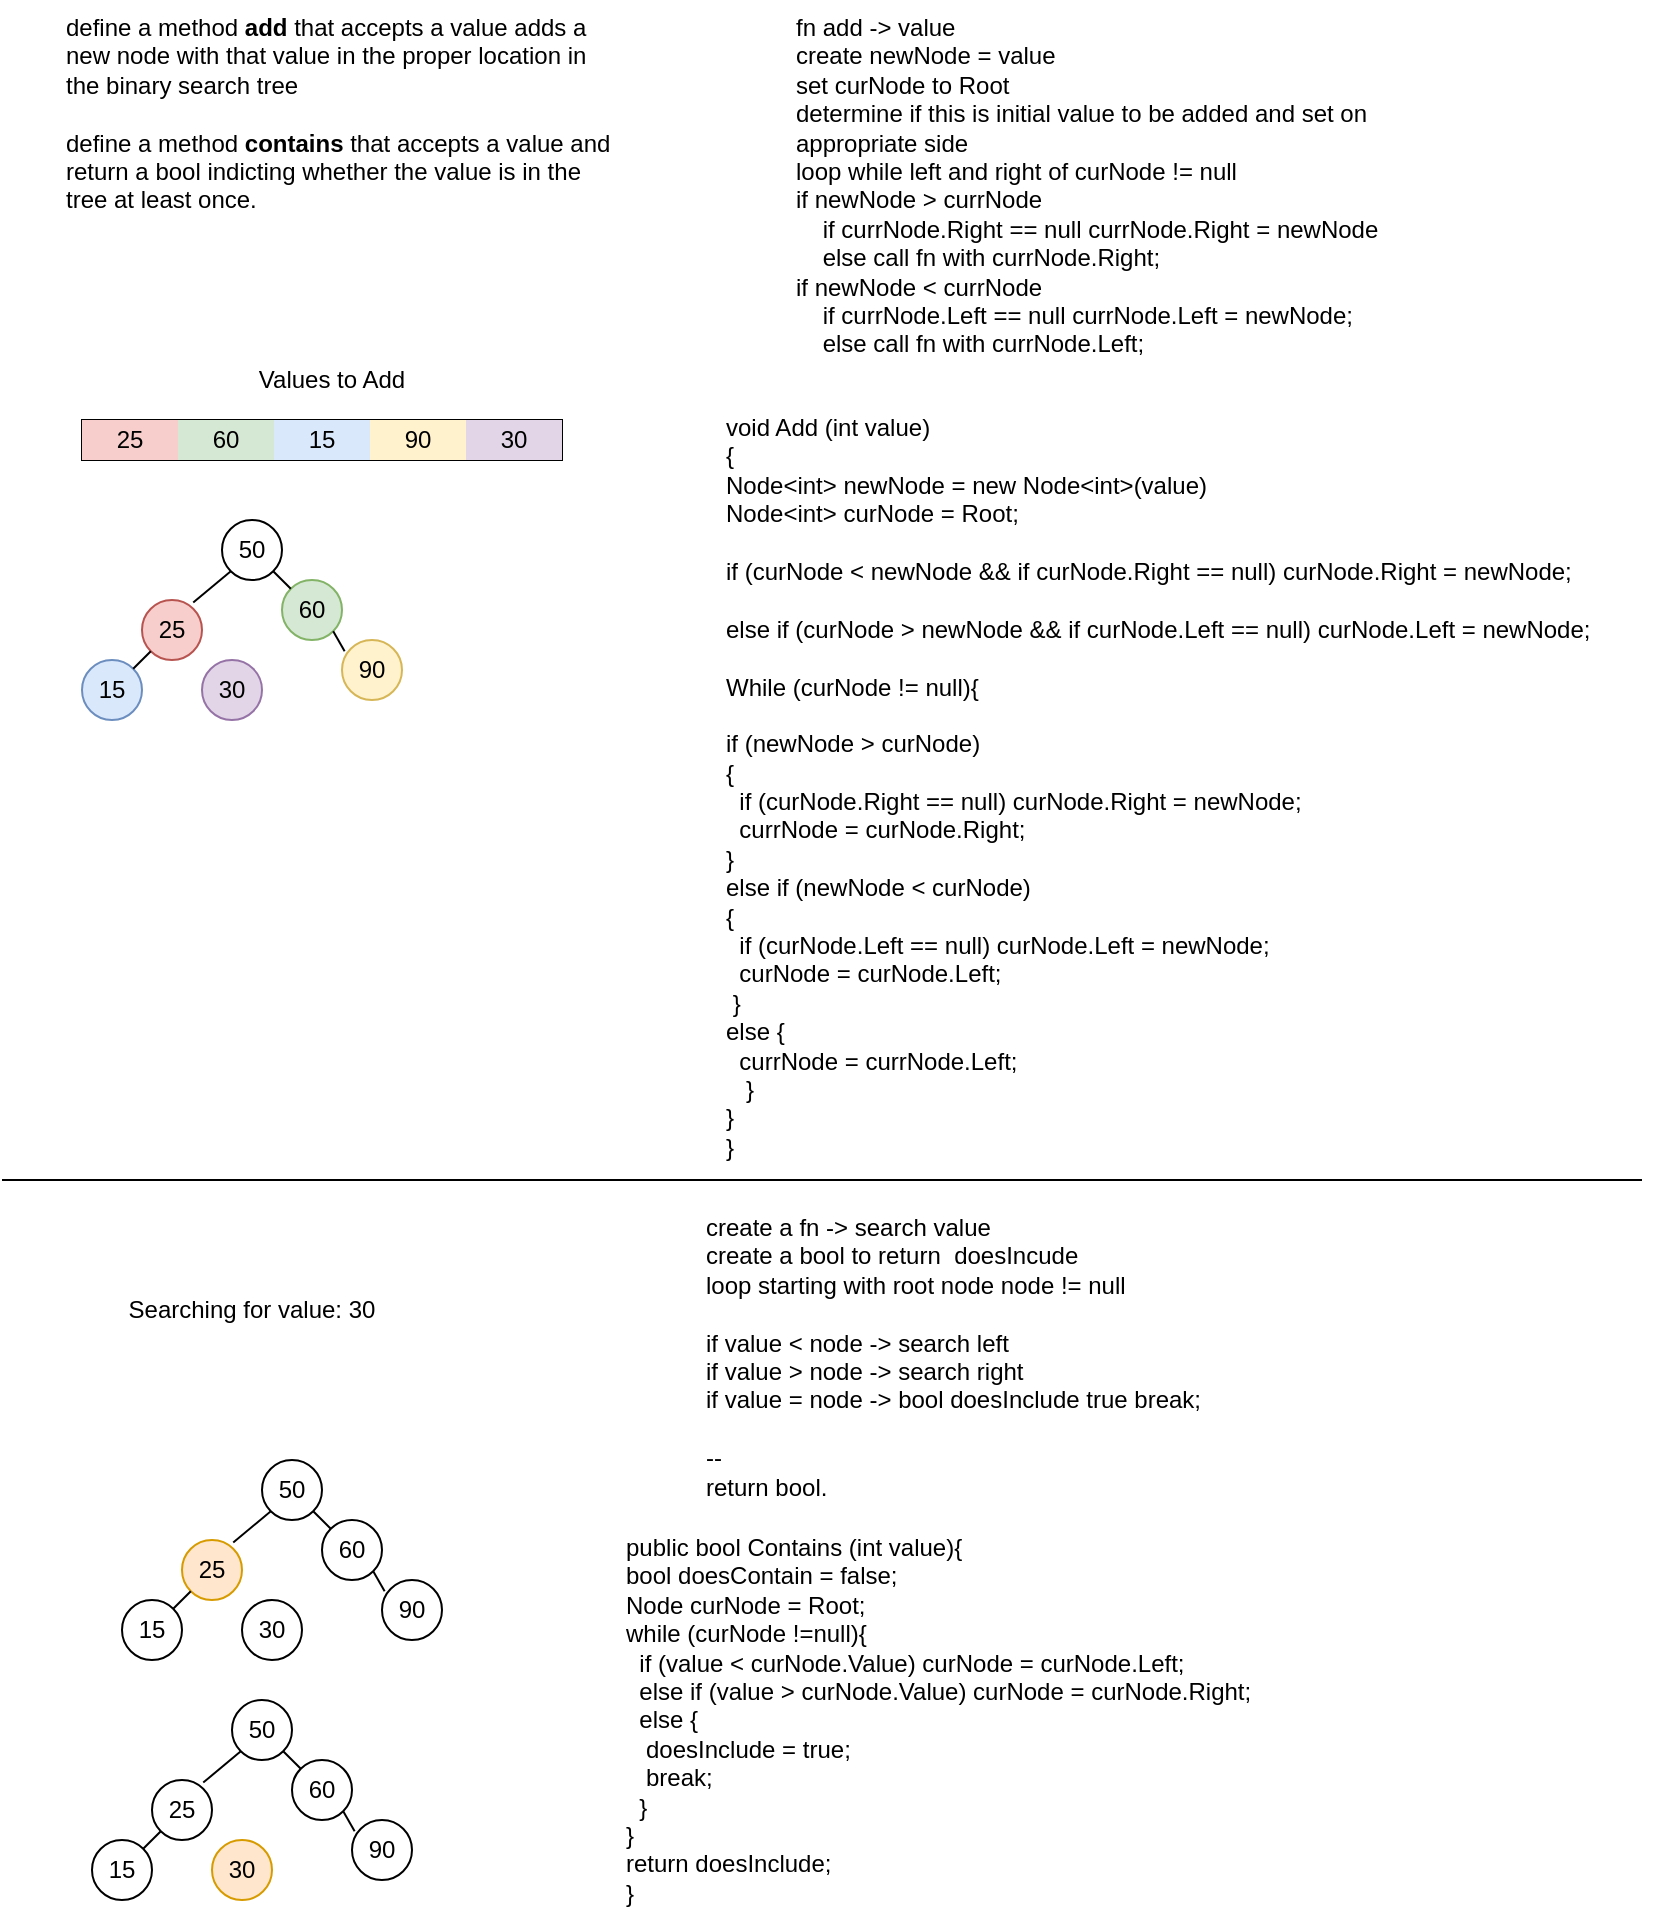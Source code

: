 <mxfile version="13.7.9" type="device"><diagram id="yNd3Uw_cvNOK8IfUPplS" name="Page-1"><mxGraphModel dx="813" dy="538" grid="1" gridSize="10" guides="1" tooltips="1" connect="1" arrows="1" fold="1" page="1" pageScale="1" pageWidth="850" pageHeight="1100" math="0" shadow="0"><root><mxCell id="0"/><mxCell id="1" parent="0"/><mxCell id="-0MlDoi7QkkJqt2PdsND-1" value="define a method &lt;b&gt;add&lt;/b&gt;&amp;nbsp;that accepts a value adds a new node with that value in the proper location in the binary search tree&lt;br&gt;&lt;br&gt;define a method &lt;b&gt;contains &lt;/b&gt;that accepts a value and return a bool indicting whether the value is in the tree at least once.&lt;br&gt;" style="text;html=1;strokeColor=none;fillColor=none;align=left;verticalAlign=top;whiteSpace=wrap;rounded=0;" vertex="1" parent="1"><mxGeometry x="40" y="40" width="280" height="200" as="geometry"/></mxCell><mxCell id="-0MlDoi7QkkJqt2PdsND-2" value="50" style="ellipse;whiteSpace=wrap;html=1;aspect=fixed;align=center;" vertex="1" parent="1"><mxGeometry x="120" y="300" width="30" height="30" as="geometry"/></mxCell><mxCell id="-0MlDoi7QkkJqt2PdsND-4" value="fn add -&amp;gt; value&lt;br&gt;create newNode = value&lt;br&gt;set curNode to Root&lt;br&gt;determine if this is initial value to be added and set on appropriate side&amp;nbsp;&lt;br&gt;loop while left and right of curNode != null&lt;br&gt;if newNode &amp;gt; currNode&lt;br&gt;&amp;nbsp; &amp;nbsp; if currNode.Right == null currNode.Right = newNode&lt;br&gt;&amp;nbsp; &amp;nbsp; else call fn with currNode.Right;&lt;br&gt;if newNode &amp;lt; currNode&lt;br&gt;&amp;nbsp; &amp;nbsp; if currNode.Left == null currNode.Left = newNode;&lt;br&gt;&amp;nbsp; &amp;nbsp; else call fn with currNode.Left;" style="text;html=1;strokeColor=none;fillColor=none;align=left;verticalAlign=top;whiteSpace=wrap;rounded=0;" vertex="1" parent="1"><mxGeometry x="405" y="40" width="345" height="180" as="geometry"/></mxCell><mxCell id="-0MlDoi7QkkJqt2PdsND-10" value="void Add (int value)&lt;br&gt;{&lt;br&gt;Node&amp;lt;int&amp;gt; newNode = new Node&amp;lt;int&amp;gt;(value)&lt;br&gt;Node&amp;lt;int&amp;gt; curNode = Root;&lt;br&gt;&lt;br&gt;if (curNode &amp;lt; newNode &amp;amp;&amp;amp; if curNode.Right == null) curNode.Right = newNode;&lt;br&gt;&lt;br&gt;else if (curNode &amp;gt; newNode &amp;amp;&amp;amp; if curNode.Left == null) curNode.Left = newNode;&lt;br&gt;&lt;br&gt;While (curNode != null){&lt;br&gt;&amp;nbsp;&lt;br&gt;if (newNode &amp;gt; curNode)&lt;br&gt;{&lt;br&gt;&amp;nbsp; if (curNode.Right == null) curNode.Right = newNode;&lt;br&gt;&amp;nbsp; currNode = curNode.Right;&lt;br&gt;}&lt;br&gt;else if (newNode &amp;lt; curNode)&lt;br&gt;{&lt;br&gt;&amp;nbsp; if (curNode.Left == null) curNode.Left = newNode;&lt;br&gt;&amp;nbsp; curNode = curNode.Left;&lt;br&gt;&amp;nbsp;}&lt;br&gt;else {&lt;br&gt;&amp;nbsp; currNode = currNode.Left;&lt;br&gt;&amp;nbsp; &amp;nbsp;}&amp;nbsp;&lt;br&gt;}&amp;nbsp;&lt;br&gt;}" style="text;html=1;strokeColor=none;fillColor=none;align=left;verticalAlign=top;whiteSpace=wrap;rounded=0;" vertex="1" parent="1"><mxGeometry x="370" y="240" width="470" height="380" as="geometry"/></mxCell><mxCell id="-0MlDoi7QkkJqt2PdsND-11" value="" style="shape=table;html=1;whiteSpace=wrap;startSize=0;container=1;collapsible=0;childLayout=tableLayout;" vertex="1" parent="1"><mxGeometry x="50" y="250" width="240" height="20" as="geometry"/></mxCell><mxCell id="-0MlDoi7QkkJqt2PdsND-12" value="" style="shape=partialRectangle;html=1;whiteSpace=wrap;collapsible=0;dropTarget=0;pointerEvents=0;fillColor=none;top=0;left=0;bottom=0;right=0;points=[[0,0.5],[1,0.5]];portConstraint=eastwest;" vertex="1" parent="-0MlDoi7QkkJqt2PdsND-11"><mxGeometry width="240" height="20" as="geometry"/></mxCell><mxCell id="-0MlDoi7QkkJqt2PdsND-13" value="25" style="shape=partialRectangle;html=1;whiteSpace=wrap;connectable=0;overflow=hidden;fillColor=#f8cecc;top=0;left=0;bottom=0;right=0;strokeColor=#b85450;" vertex="1" parent="-0MlDoi7QkkJqt2PdsND-12"><mxGeometry width="48" height="20" as="geometry"/></mxCell><mxCell id="-0MlDoi7QkkJqt2PdsND-14" value="60" style="shape=partialRectangle;html=1;whiteSpace=wrap;connectable=0;overflow=hidden;fillColor=#d5e8d4;top=0;left=0;bottom=0;right=0;strokeColor=#82b366;" vertex="1" parent="-0MlDoi7QkkJqt2PdsND-12"><mxGeometry x="48" width="48" height="20" as="geometry"/></mxCell><mxCell id="-0MlDoi7QkkJqt2PdsND-15" value="15" style="shape=partialRectangle;html=1;whiteSpace=wrap;connectable=0;overflow=hidden;fillColor=#dae8fc;top=0;left=0;bottom=0;right=0;strokeColor=#6c8ebf;" vertex="1" parent="-0MlDoi7QkkJqt2PdsND-12"><mxGeometry x="96" width="48" height="20" as="geometry"/></mxCell><mxCell id="-0MlDoi7QkkJqt2PdsND-16" value="90" style="shape=partialRectangle;html=1;whiteSpace=wrap;connectable=0;overflow=hidden;fillColor=#fff2cc;top=0;left=0;bottom=0;right=0;strokeColor=#d6b656;" vertex="1" parent="-0MlDoi7QkkJqt2PdsND-12"><mxGeometry x="144" width="48" height="20" as="geometry"/></mxCell><mxCell id="-0MlDoi7QkkJqt2PdsND-17" value="30" style="shape=partialRectangle;html=1;whiteSpace=wrap;connectable=0;overflow=hidden;fillColor=#e1d5e7;top=0;left=0;bottom=0;right=0;strokeColor=#9673a6;" vertex="1" parent="-0MlDoi7QkkJqt2PdsND-12"><mxGeometry x="192" width="48" height="20" as="geometry"/></mxCell><mxCell id="-0MlDoi7QkkJqt2PdsND-18" value="Values to Add" style="text;html=1;strokeColor=none;fillColor=none;align=center;verticalAlign=middle;whiteSpace=wrap;rounded=0;" vertex="1" parent="1"><mxGeometry x="110" y="220" width="130" height="20" as="geometry"/></mxCell><mxCell id="-0MlDoi7QkkJqt2PdsND-26" value="25" style="ellipse;whiteSpace=wrap;html=1;aspect=fixed;align=center;fillColor=#f8cecc;strokeColor=#b85450;" vertex="1" parent="1"><mxGeometry x="80" y="340" width="30" height="30" as="geometry"/></mxCell><mxCell id="-0MlDoi7QkkJqt2PdsND-27" value="" style="endArrow=none;html=1;entryX=0;entryY=1;entryDx=0;entryDy=0;exitX=0.854;exitY=0.043;exitDx=0;exitDy=0;exitPerimeter=0;" edge="1" parent="1" source="-0MlDoi7QkkJqt2PdsND-26" target="-0MlDoi7QkkJqt2PdsND-2"><mxGeometry width="50" height="50" relative="1" as="geometry"><mxPoint x="90" y="400" as="sourcePoint"/><mxPoint x="140" y="350" as="targetPoint"/></mxGeometry></mxCell><mxCell id="-0MlDoi7QkkJqt2PdsND-28" value="60" style="ellipse;whiteSpace=wrap;html=1;aspect=fixed;align=center;fillColor=#d5e8d4;strokeColor=#82b366;" vertex="1" parent="1"><mxGeometry x="150" y="330" width="30" height="30" as="geometry"/></mxCell><mxCell id="-0MlDoi7QkkJqt2PdsND-29" value="" style="endArrow=none;html=1;entryX=1;entryY=1;entryDx=0;entryDy=0;exitX=0;exitY=0;exitDx=0;exitDy=0;" edge="1" parent="1" source="-0MlDoi7QkkJqt2PdsND-28" target="-0MlDoi7QkkJqt2PdsND-2"><mxGeometry width="50" height="50" relative="1" as="geometry"><mxPoint x="460" y="430" as="sourcePoint"/><mxPoint x="510" y="380" as="targetPoint"/></mxGeometry></mxCell><mxCell id="-0MlDoi7QkkJqt2PdsND-30" value="15" style="ellipse;whiteSpace=wrap;html=1;aspect=fixed;align=center;fillColor=#dae8fc;strokeColor=#6c8ebf;" vertex="1" parent="1"><mxGeometry x="50" y="370" width="30" height="30" as="geometry"/></mxCell><mxCell id="-0MlDoi7QkkJqt2PdsND-32" value="" style="endArrow=none;html=1;entryX=0;entryY=1;entryDx=0;entryDy=0;exitX=1;exitY=0;exitDx=0;exitDy=0;" edge="1" parent="1" source="-0MlDoi7QkkJqt2PdsND-30" target="-0MlDoi7QkkJqt2PdsND-26"><mxGeometry width="50" height="50" relative="1" as="geometry"><mxPoint x="80" y="430" as="sourcePoint"/><mxPoint x="130" y="380" as="targetPoint"/></mxGeometry></mxCell><mxCell id="-0MlDoi7QkkJqt2PdsND-33" value="90" style="ellipse;whiteSpace=wrap;html=1;aspect=fixed;align=center;fillColor=#fff2cc;strokeColor=#d6b656;" vertex="1" parent="1"><mxGeometry x="180" y="360" width="30" height="30" as="geometry"/></mxCell><mxCell id="-0MlDoi7QkkJqt2PdsND-34" value="" style="endArrow=none;html=1;entryX=1;entryY=1;entryDx=0;entryDy=0;exitX=0.044;exitY=0.186;exitDx=0;exitDy=0;exitPerimeter=0;" edge="1" parent="1" source="-0MlDoi7QkkJqt2PdsND-33" target="-0MlDoi7QkkJqt2PdsND-28"><mxGeometry width="50" height="50" relative="1" as="geometry"><mxPoint x="130" y="450" as="sourcePoint"/><mxPoint x="180" y="400" as="targetPoint"/></mxGeometry></mxCell><mxCell id="-0MlDoi7QkkJqt2PdsND-35" value="30" style="ellipse;whiteSpace=wrap;html=1;aspect=fixed;align=center;fillColor=#e1d5e7;strokeColor=#9673a6;" vertex="1" parent="1"><mxGeometry x="110" y="370" width="30" height="30" as="geometry"/></mxCell><mxCell id="-0MlDoi7QkkJqt2PdsND-36" value="" style="endArrow=none;html=1;" edge="1" parent="1"><mxGeometry width="50" height="50" relative="1" as="geometry"><mxPoint x="10" y="630" as="sourcePoint"/><mxPoint x="830" y="630" as="targetPoint"/></mxGeometry></mxCell><mxCell id="-0MlDoi7QkkJqt2PdsND-37" value="create a fn -&amp;gt; search value&lt;br&gt;create a bool to return&amp;nbsp; doesIncude&lt;br&gt;loop starting with root node node != null&lt;br&gt;&lt;br&gt;if value &amp;lt; node -&amp;gt; search left&lt;br&gt;if value &amp;gt; node -&amp;gt; search right&lt;br&gt;if value = node -&amp;gt; bool doesInclude true break;&lt;br&gt;&lt;br&gt;--&lt;br&gt;return bool." style="text;html=1;strokeColor=none;fillColor=none;align=left;verticalAlign=top;whiteSpace=wrap;rounded=0;" vertex="1" parent="1"><mxGeometry x="360" y="640" width="280" height="160" as="geometry"/></mxCell><mxCell id="-0MlDoi7QkkJqt2PdsND-38" value="50" style="ellipse;whiteSpace=wrap;html=1;aspect=fixed;align=center;" vertex="1" parent="1"><mxGeometry x="140" y="770" width="30" height="30" as="geometry"/></mxCell><mxCell id="-0MlDoi7QkkJqt2PdsND-39" value="25" style="ellipse;whiteSpace=wrap;html=1;aspect=fixed;align=center;fillColor=#ffe6cc;strokeColor=#d79b00;" vertex="1" parent="1"><mxGeometry x="100" y="810" width="30" height="30" as="geometry"/></mxCell><mxCell id="-0MlDoi7QkkJqt2PdsND-40" value="" style="endArrow=none;html=1;entryX=0;entryY=1;entryDx=0;entryDy=0;exitX=0.854;exitY=0.043;exitDx=0;exitDy=0;exitPerimeter=0;" edge="1" parent="1" source="-0MlDoi7QkkJqt2PdsND-39" target="-0MlDoi7QkkJqt2PdsND-38"><mxGeometry width="50" height="50" relative="1" as="geometry"><mxPoint x="110" y="870" as="sourcePoint"/><mxPoint x="160" y="820" as="targetPoint"/></mxGeometry></mxCell><mxCell id="-0MlDoi7QkkJqt2PdsND-41" value="60" style="ellipse;whiteSpace=wrap;html=1;aspect=fixed;align=center;" vertex="1" parent="1"><mxGeometry x="170" y="800" width="30" height="30" as="geometry"/></mxCell><mxCell id="-0MlDoi7QkkJqt2PdsND-42" value="" style="endArrow=none;html=1;entryX=1;entryY=1;entryDx=0;entryDy=0;exitX=0;exitY=0;exitDx=0;exitDy=0;" edge="1" parent="1" source="-0MlDoi7QkkJqt2PdsND-41" target="-0MlDoi7QkkJqt2PdsND-38"><mxGeometry width="50" height="50" relative="1" as="geometry"><mxPoint x="480" y="900" as="sourcePoint"/><mxPoint x="530" y="850" as="targetPoint"/></mxGeometry></mxCell><mxCell id="-0MlDoi7QkkJqt2PdsND-43" value="15" style="ellipse;whiteSpace=wrap;html=1;aspect=fixed;align=center;" vertex="1" parent="1"><mxGeometry x="70" y="840" width="30" height="30" as="geometry"/></mxCell><mxCell id="-0MlDoi7QkkJqt2PdsND-44" value="" style="endArrow=none;html=1;entryX=0;entryY=1;entryDx=0;entryDy=0;exitX=1;exitY=0;exitDx=0;exitDy=0;" edge="1" parent="1" source="-0MlDoi7QkkJqt2PdsND-43" target="-0MlDoi7QkkJqt2PdsND-39"><mxGeometry width="50" height="50" relative="1" as="geometry"><mxPoint x="100" y="900" as="sourcePoint"/><mxPoint x="150" y="850" as="targetPoint"/></mxGeometry></mxCell><mxCell id="-0MlDoi7QkkJqt2PdsND-45" value="90" style="ellipse;whiteSpace=wrap;html=1;aspect=fixed;align=center;" vertex="1" parent="1"><mxGeometry x="200" y="830" width="30" height="30" as="geometry"/></mxCell><mxCell id="-0MlDoi7QkkJqt2PdsND-46" value="" style="endArrow=none;html=1;entryX=1;entryY=1;entryDx=0;entryDy=0;exitX=0.044;exitY=0.186;exitDx=0;exitDy=0;exitPerimeter=0;" edge="1" parent="1" source="-0MlDoi7QkkJqt2PdsND-45" target="-0MlDoi7QkkJqt2PdsND-41"><mxGeometry width="50" height="50" relative="1" as="geometry"><mxPoint x="150" y="920" as="sourcePoint"/><mxPoint x="200" y="870" as="targetPoint"/></mxGeometry></mxCell><mxCell id="-0MlDoi7QkkJqt2PdsND-47" value="30" style="ellipse;whiteSpace=wrap;html=1;aspect=fixed;align=center;" vertex="1" parent="1"><mxGeometry x="130" y="840" width="30" height="30" as="geometry"/></mxCell><mxCell id="-0MlDoi7QkkJqt2PdsND-49" value="Searching for value: 30" style="text;html=1;strokeColor=none;fillColor=none;align=center;verticalAlign=middle;whiteSpace=wrap;rounded=0;" vertex="1" parent="1"><mxGeometry x="30" y="680" width="210" height="30" as="geometry"/></mxCell><mxCell id="-0MlDoi7QkkJqt2PdsND-50" value="50" style="ellipse;whiteSpace=wrap;html=1;aspect=fixed;align=center;" vertex="1" parent="1"><mxGeometry x="125" y="890" width="30" height="30" as="geometry"/></mxCell><mxCell id="-0MlDoi7QkkJqt2PdsND-51" value="25" style="ellipse;whiteSpace=wrap;html=1;aspect=fixed;align=center;" vertex="1" parent="1"><mxGeometry x="85" y="930" width="30" height="30" as="geometry"/></mxCell><mxCell id="-0MlDoi7QkkJqt2PdsND-52" value="" style="endArrow=none;html=1;entryX=0;entryY=1;entryDx=0;entryDy=0;exitX=0.854;exitY=0.043;exitDx=0;exitDy=0;exitPerimeter=0;" edge="1" parent="1" source="-0MlDoi7QkkJqt2PdsND-51" target="-0MlDoi7QkkJqt2PdsND-50"><mxGeometry width="50" height="50" relative="1" as="geometry"><mxPoint x="95" y="990" as="sourcePoint"/><mxPoint x="145" y="940" as="targetPoint"/></mxGeometry></mxCell><mxCell id="-0MlDoi7QkkJqt2PdsND-53" value="60" style="ellipse;whiteSpace=wrap;html=1;aspect=fixed;align=center;" vertex="1" parent="1"><mxGeometry x="155" y="920" width="30" height="30" as="geometry"/></mxCell><mxCell id="-0MlDoi7QkkJqt2PdsND-54" value="" style="endArrow=none;html=1;entryX=1;entryY=1;entryDx=0;entryDy=0;exitX=0;exitY=0;exitDx=0;exitDy=0;" edge="1" parent="1" source="-0MlDoi7QkkJqt2PdsND-53" target="-0MlDoi7QkkJqt2PdsND-50"><mxGeometry width="50" height="50" relative="1" as="geometry"><mxPoint x="465" y="1020" as="sourcePoint"/><mxPoint x="515" y="970" as="targetPoint"/></mxGeometry></mxCell><mxCell id="-0MlDoi7QkkJqt2PdsND-55" value="15" style="ellipse;whiteSpace=wrap;html=1;aspect=fixed;align=center;" vertex="1" parent="1"><mxGeometry x="55" y="960" width="30" height="30" as="geometry"/></mxCell><mxCell id="-0MlDoi7QkkJqt2PdsND-56" value="" style="endArrow=none;html=1;entryX=0;entryY=1;entryDx=0;entryDy=0;exitX=1;exitY=0;exitDx=0;exitDy=0;" edge="1" parent="1" source="-0MlDoi7QkkJqt2PdsND-55" target="-0MlDoi7QkkJqt2PdsND-51"><mxGeometry width="50" height="50" relative="1" as="geometry"><mxPoint x="85" y="1020" as="sourcePoint"/><mxPoint x="135" y="970" as="targetPoint"/></mxGeometry></mxCell><mxCell id="-0MlDoi7QkkJqt2PdsND-57" value="90" style="ellipse;whiteSpace=wrap;html=1;aspect=fixed;align=center;" vertex="1" parent="1"><mxGeometry x="185" y="950" width="30" height="30" as="geometry"/></mxCell><mxCell id="-0MlDoi7QkkJqt2PdsND-58" value="" style="endArrow=none;html=1;entryX=1;entryY=1;entryDx=0;entryDy=0;exitX=0.044;exitY=0.186;exitDx=0;exitDy=0;exitPerimeter=0;" edge="1" parent="1" source="-0MlDoi7QkkJqt2PdsND-57" target="-0MlDoi7QkkJqt2PdsND-53"><mxGeometry width="50" height="50" relative="1" as="geometry"><mxPoint x="135" y="1040" as="sourcePoint"/><mxPoint x="185" y="990" as="targetPoint"/></mxGeometry></mxCell><mxCell id="-0MlDoi7QkkJqt2PdsND-59" value="30" style="ellipse;whiteSpace=wrap;html=1;aspect=fixed;align=center;fillColor=#ffe6cc;strokeColor=#d79b00;" vertex="1" parent="1"><mxGeometry x="115" y="960" width="30" height="30" as="geometry"/></mxCell><mxCell id="-0MlDoi7QkkJqt2PdsND-60" value="public bool Contains (int value){&lt;br&gt;bool doesContain = false;&lt;br&gt;Node curNode = Root;&lt;br&gt;while (curNode !=null){&lt;br&gt;&amp;nbsp; if (value &amp;lt; curNode.Value) curNode = curNode.Left;&lt;br&gt;&amp;nbsp; else if (value &amp;gt; curNode.Value) curNode = curNode.Right;&lt;br&gt;&amp;nbsp; else {&amp;nbsp;&lt;br&gt;&amp;nbsp; &amp;nbsp;doesInclude = true;&lt;br&gt;&amp;nbsp; &amp;nbsp;break;&lt;br&gt;&amp;nbsp; }&lt;br&gt;}&lt;br&gt;return doesInclude;&lt;br&gt;}" style="text;html=1;strokeColor=none;fillColor=none;align=left;verticalAlign=top;whiteSpace=wrap;rounded=0;" vertex="1" parent="1"><mxGeometry x="320" y="800" width="320" height="200" as="geometry"/></mxCell></root></mxGraphModel></diagram></mxfile>